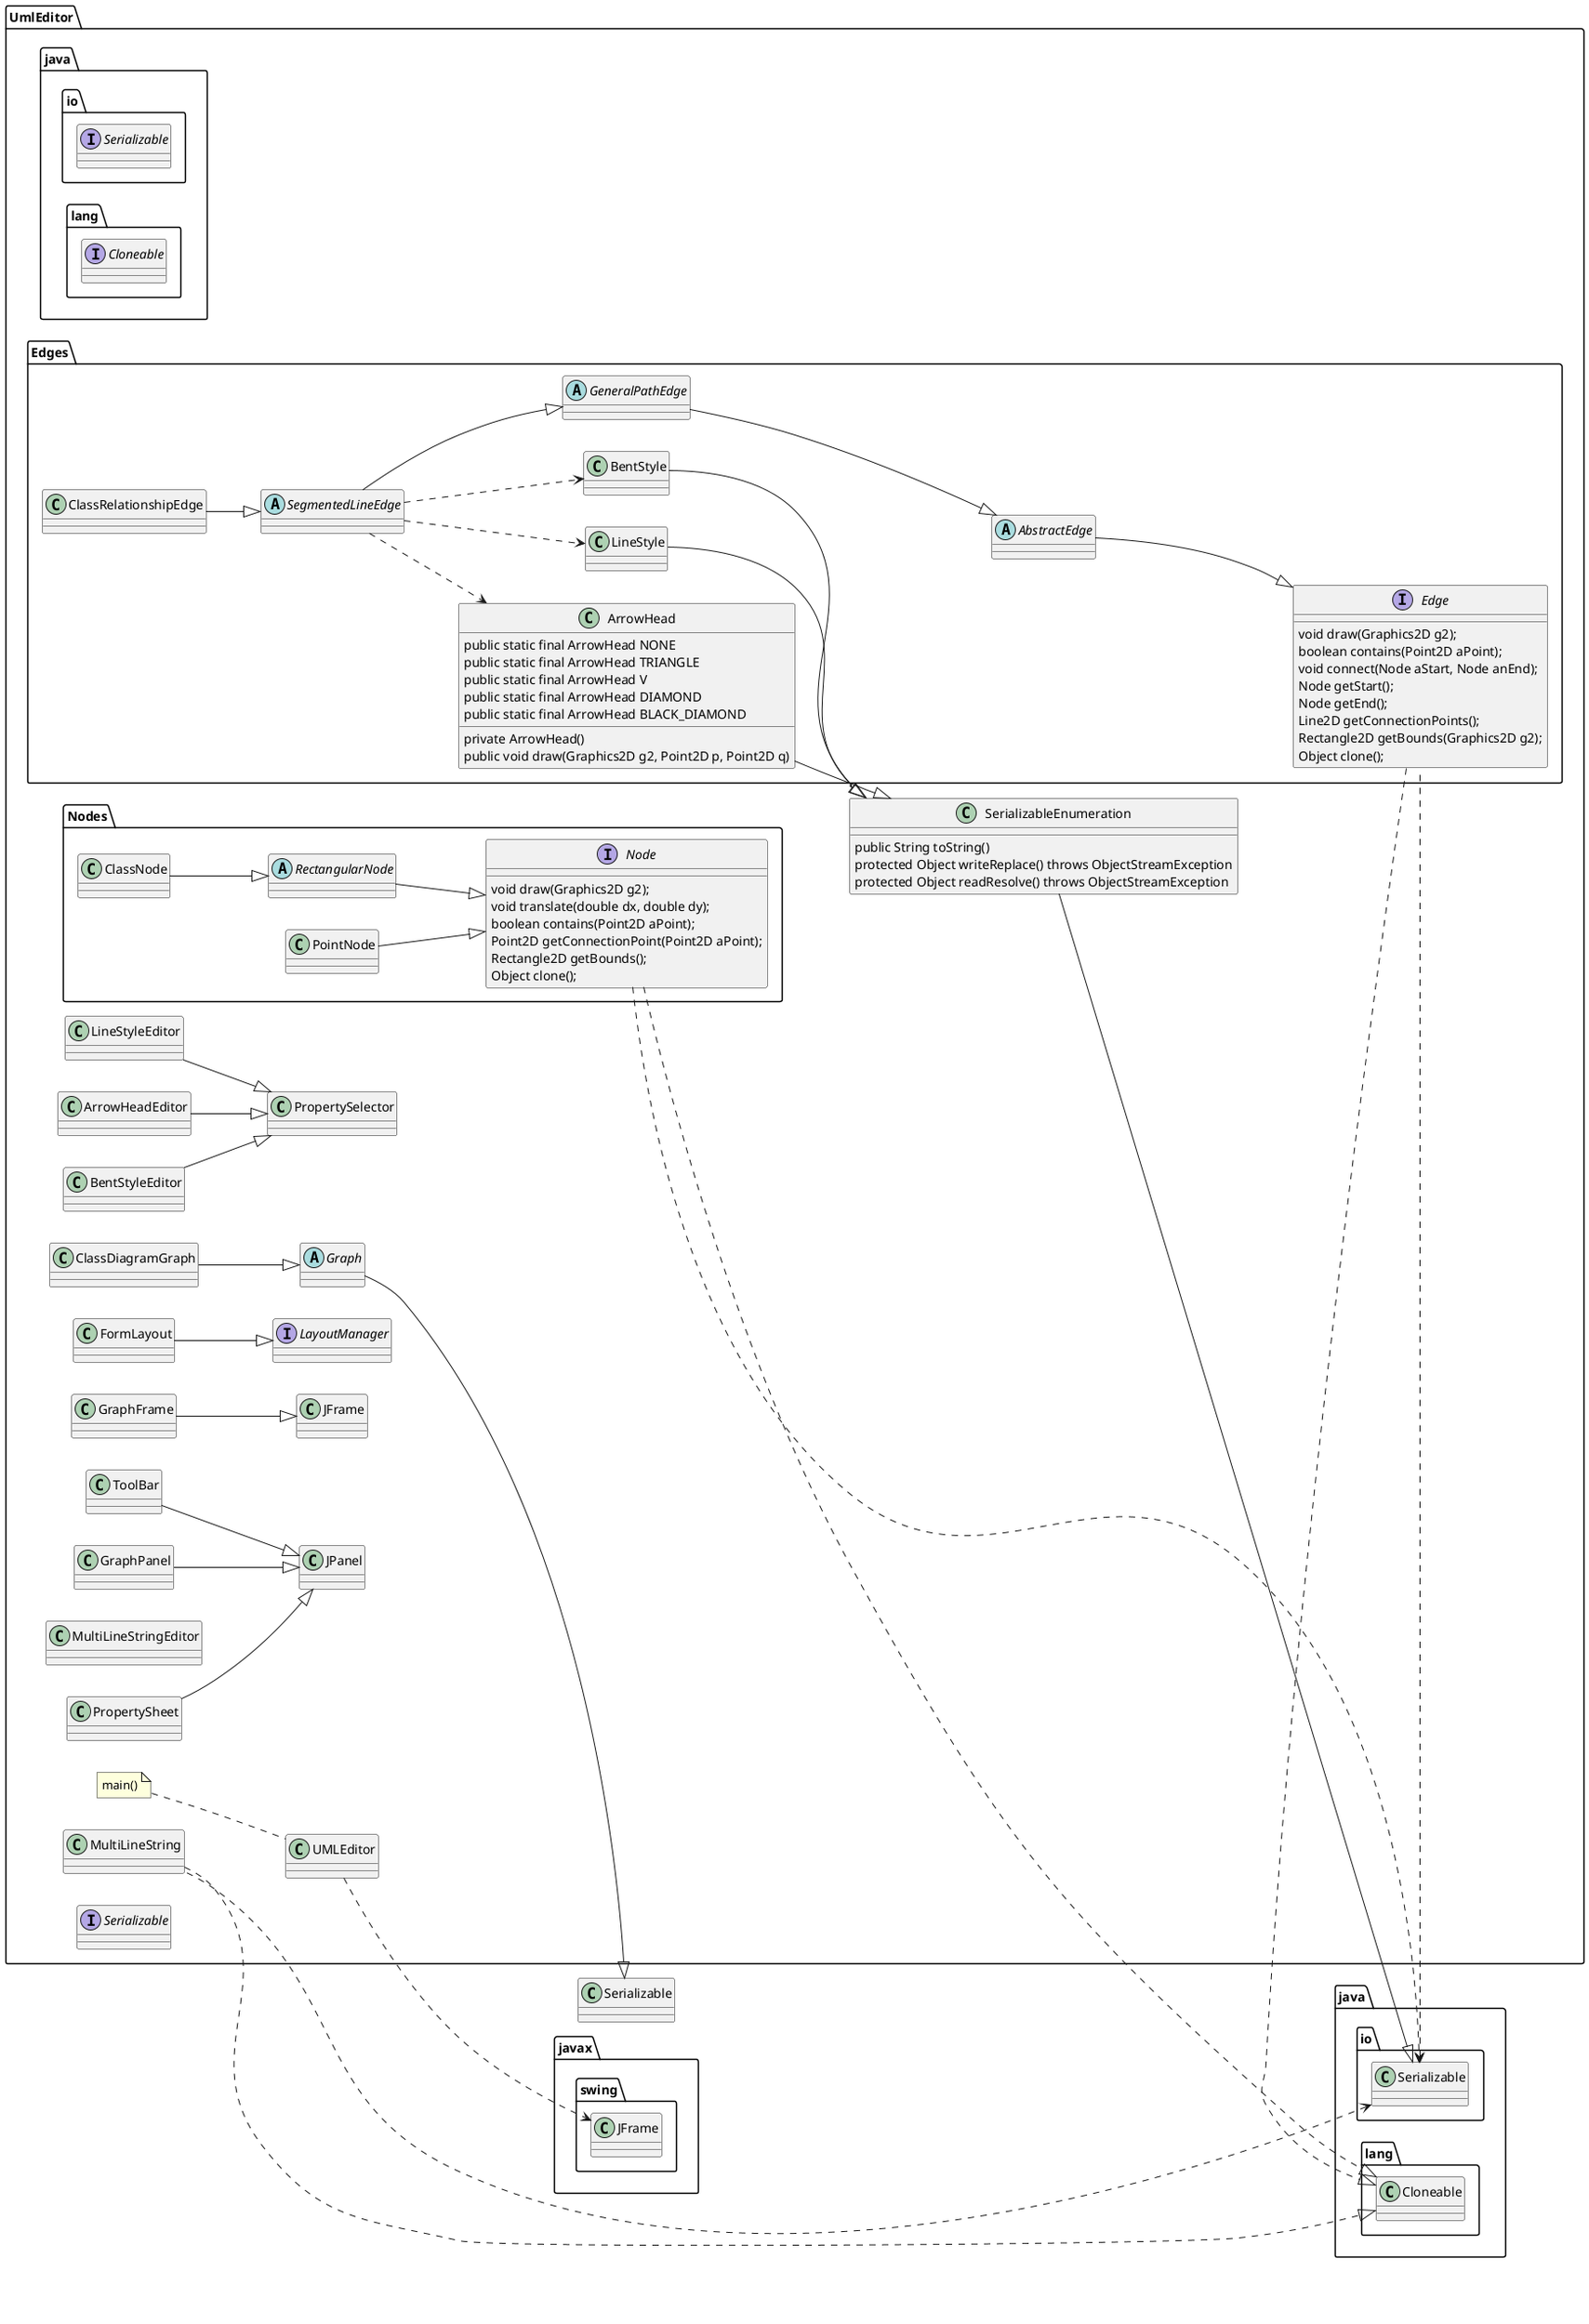 @startuml Diagramme de classe avec packages
left to right direction
package UmlEditor {
    abstract class Graph
    class ArrowHeadEditor
    class BentStyleEditor
    class ClassDiagramGraph
    class FormLayout
    class GraphFrame
    class GraphPanel
    class JFrame
    class JPanel
    class LineStyleEditor
    class MultiLineString
    class MultiLineStringEditor
    class PropertySelector
    class PropertySheet
    class SerializableEnumeration {
       public String toString()
       protected Object writeReplace() throws ObjectStreamException
       protected Object readResolve() throws ObjectStreamException
    }
    class ToolBar
    class UMLEditor
    note left of UMLEditor: main()
    interface LayoutManager
    interface Serializable
    interface java.io.Serializable
    interface java.lang.Cloneable

    package Nodes {
        interface Node {
           void draw(Graphics2D g2);
           void translate(double dx, double dy);
           boolean contains(Point2D aPoint);
           Point2D getConnectionPoint(Point2D aPoint);
           Rectangle2D getBounds();
           Object clone();
        }
        abstract class RectangularNode
        class ClassNode
        class PointNode

    }

    package Edges{
        interface Edge{
           void draw(Graphics2D g2);
           boolean contains(Point2D aPoint);
           void connect(Node aStart, Node anEnd);
           Node getStart();
           Node getEnd();
           Line2D getConnectionPoints();
           Rectangle2D getBounds(Graphics2D g2);
           Object clone();
        }
        class LineStyle
        class BentStyle
        class ArrowHead {
            private ArrowHead()
            public void draw(Graphics2D g2, Point2D p, Point2D q)
            public static final ArrowHead NONE
            public static final ArrowHead TRIANGLE
            public static final ArrowHead V
            public static final ArrowHead DIAMOND
            public static final ArrowHead BLACK_DIAMOND
        }

        abstract class AbstractEdge
        abstract class GeneralPathEdge
        abstract class SegmentedLineEdge
        class ClassRelationshipEdge

    }
}

LineStyle <.u. SegmentedLineEdge
ArrowHead <.u. SegmentedLineEdge
BentStyle <.u. SegmentedLineEdge

AbstractEdge --|> Edge
GeneralPathEdge --|> AbstractEdge
Graph --|> Serializable
RectangularNode --|> Node
SegmentedLineEdge --|> GeneralPathEdge
ArrowHead --|> SerializableEnumeration
ArrowHeadEditor --|> PropertySelector
BentStyle --|> SerializableEnumeration
BentStyleEditor --|> PropertySelector
ClassDiagramGraph --|> Graph
ClassNode --|> RectangularNode
ClassRelationshipEdge --|> SegmentedLineEdge
FormLayout --|> LayoutManager
GraphFrame --|> JFrame
GraphPanel --|> JPanel
LineStyle --|> SerializableEnumeration
LineStyleEditor --|> PropertySelector
MultiLineString .l.> java.io.Serializable
MultiLineString .d.|> java.lang.Cloneable
PointNode --|> Node
PropertySheet --|> JPanel
SerializableEnumeration --|> java.io.Serializable
ToolBar --|> JPanel
UMLEditor ..> javax.swing.JFrame
Edge .l.> java.io.Serializable
Edge .d.|> java.lang.Cloneable
Node .r.> java.io.Serializable
Node .d.|> java.lang.Cloneable


@enduml